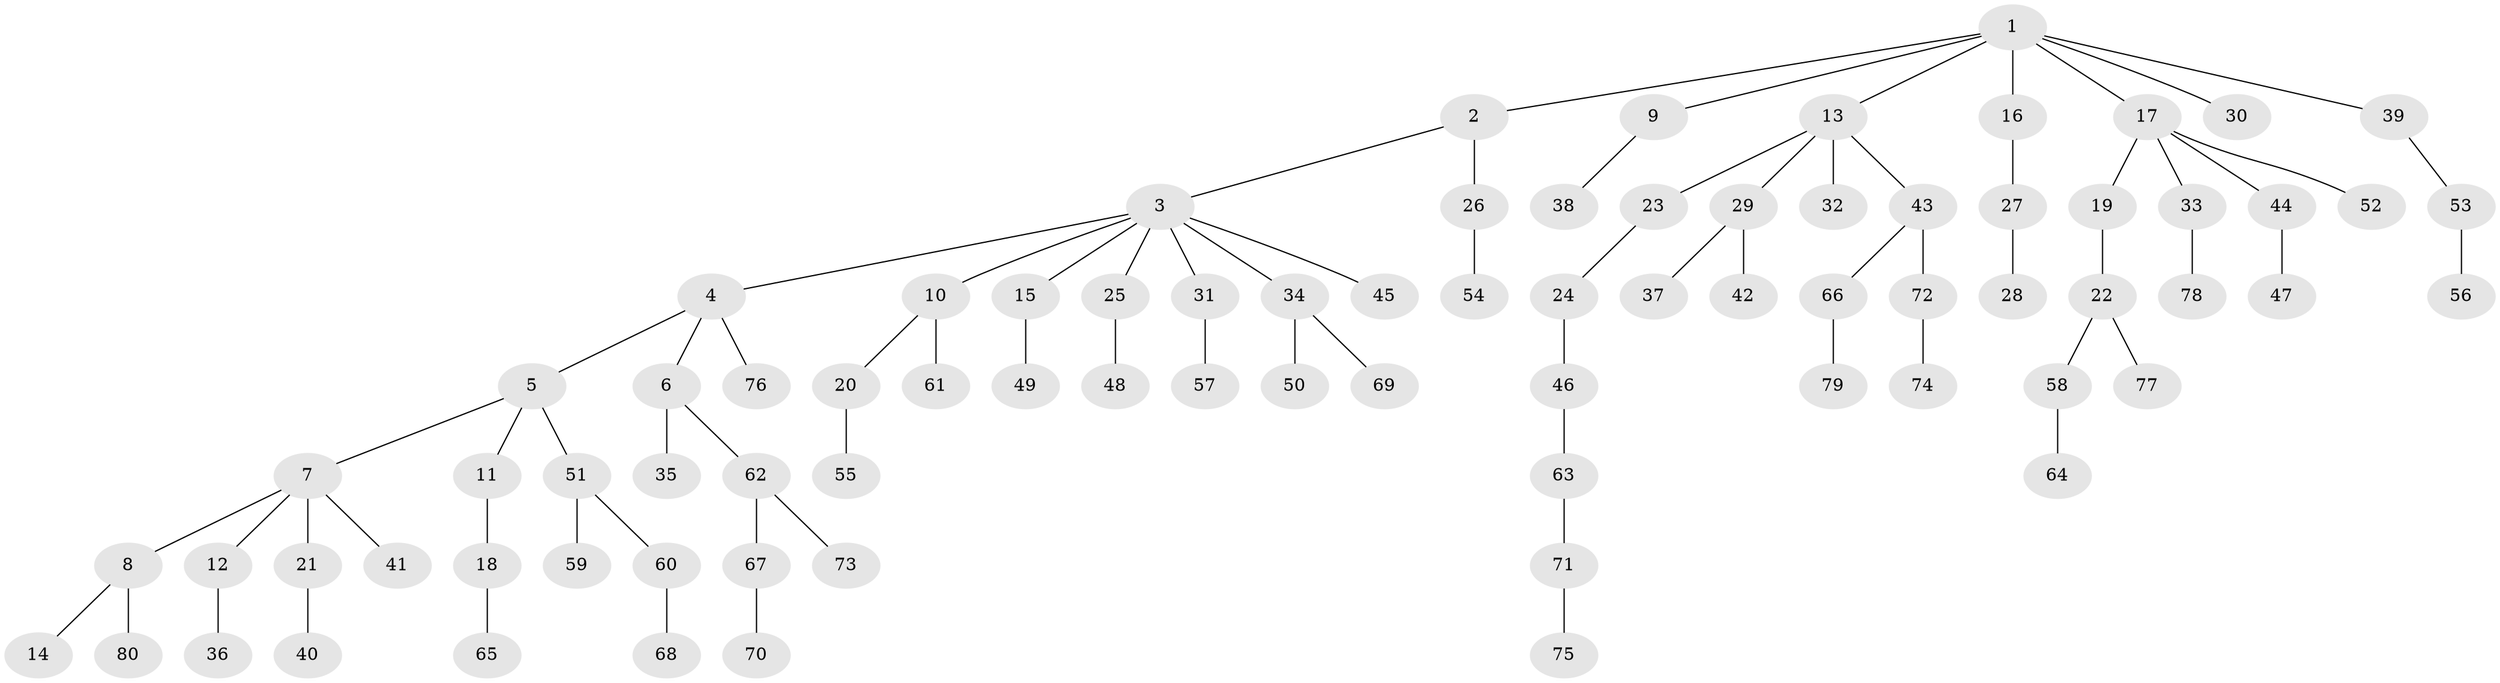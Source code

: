 // Generated by graph-tools (version 1.1) at 2025/11/02/27/25 16:11:27]
// undirected, 80 vertices, 79 edges
graph export_dot {
graph [start="1"]
  node [color=gray90,style=filled];
  1;
  2;
  3;
  4;
  5;
  6;
  7;
  8;
  9;
  10;
  11;
  12;
  13;
  14;
  15;
  16;
  17;
  18;
  19;
  20;
  21;
  22;
  23;
  24;
  25;
  26;
  27;
  28;
  29;
  30;
  31;
  32;
  33;
  34;
  35;
  36;
  37;
  38;
  39;
  40;
  41;
  42;
  43;
  44;
  45;
  46;
  47;
  48;
  49;
  50;
  51;
  52;
  53;
  54;
  55;
  56;
  57;
  58;
  59;
  60;
  61;
  62;
  63;
  64;
  65;
  66;
  67;
  68;
  69;
  70;
  71;
  72;
  73;
  74;
  75;
  76;
  77;
  78;
  79;
  80;
  1 -- 2;
  1 -- 9;
  1 -- 13;
  1 -- 16;
  1 -- 17;
  1 -- 30;
  1 -- 39;
  2 -- 3;
  2 -- 26;
  3 -- 4;
  3 -- 10;
  3 -- 15;
  3 -- 25;
  3 -- 31;
  3 -- 34;
  3 -- 45;
  4 -- 5;
  4 -- 6;
  4 -- 76;
  5 -- 7;
  5 -- 11;
  5 -- 51;
  6 -- 35;
  6 -- 62;
  7 -- 8;
  7 -- 12;
  7 -- 21;
  7 -- 41;
  8 -- 14;
  8 -- 80;
  9 -- 38;
  10 -- 20;
  10 -- 61;
  11 -- 18;
  12 -- 36;
  13 -- 23;
  13 -- 29;
  13 -- 32;
  13 -- 43;
  15 -- 49;
  16 -- 27;
  17 -- 19;
  17 -- 33;
  17 -- 44;
  17 -- 52;
  18 -- 65;
  19 -- 22;
  20 -- 55;
  21 -- 40;
  22 -- 58;
  22 -- 77;
  23 -- 24;
  24 -- 46;
  25 -- 48;
  26 -- 54;
  27 -- 28;
  29 -- 37;
  29 -- 42;
  31 -- 57;
  33 -- 78;
  34 -- 50;
  34 -- 69;
  39 -- 53;
  43 -- 66;
  43 -- 72;
  44 -- 47;
  46 -- 63;
  51 -- 59;
  51 -- 60;
  53 -- 56;
  58 -- 64;
  60 -- 68;
  62 -- 67;
  62 -- 73;
  63 -- 71;
  66 -- 79;
  67 -- 70;
  71 -- 75;
  72 -- 74;
}
